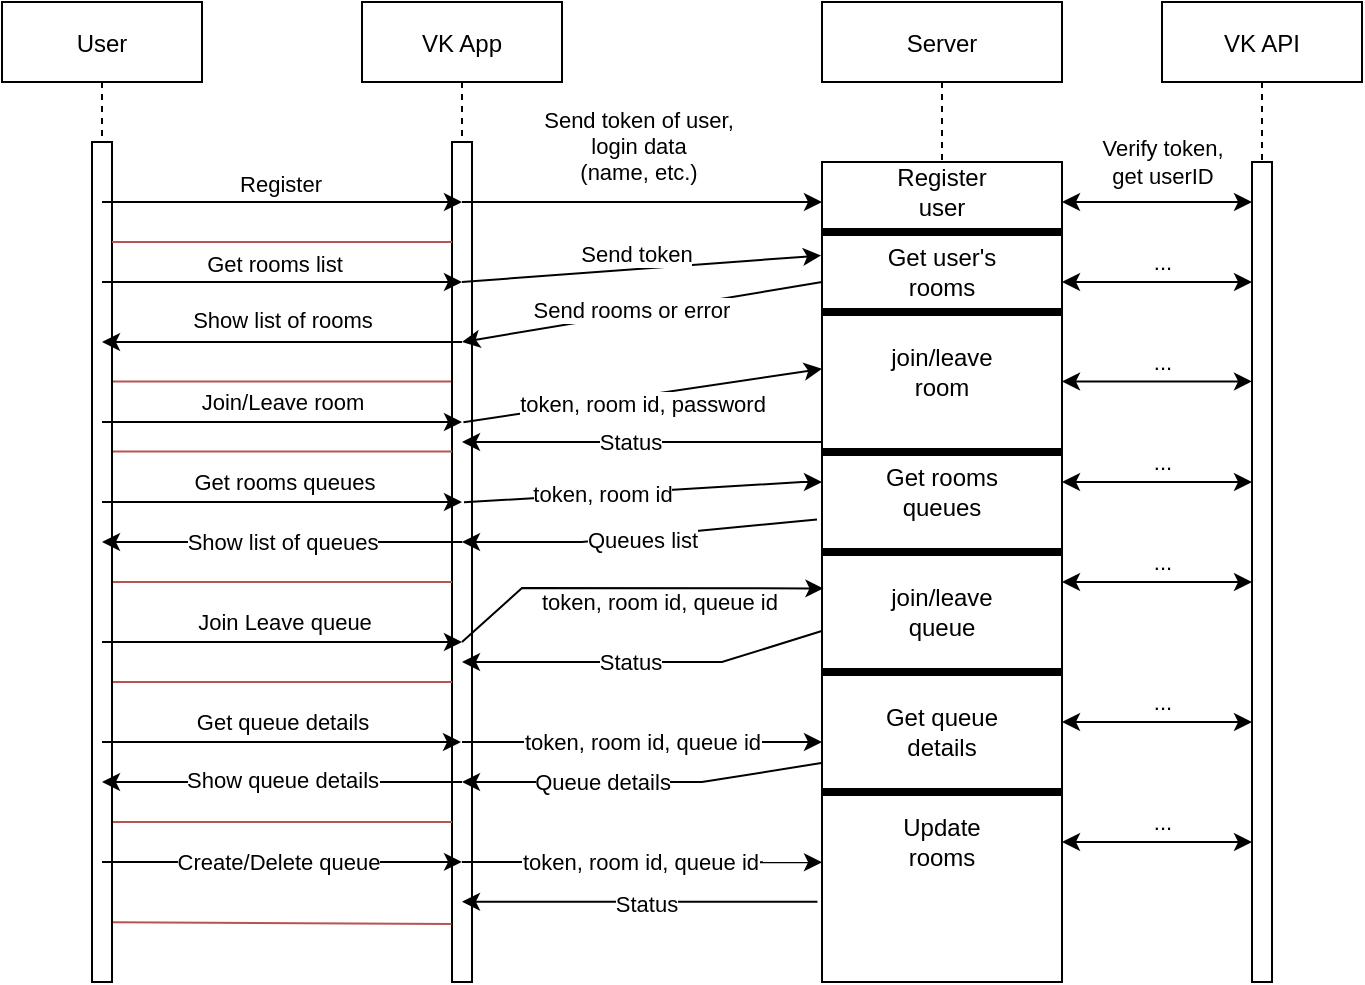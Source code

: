 <mxfile version="20.3.0" type="device"><diagram id="kgpKYQtTHZ0yAKxKKP6v" name="Page-1"><mxGraphModel dx="749" dy="545" grid="1" gridSize="10" guides="1" tooltips="1" connect="1" arrows="1" fold="1" page="1" pageScale="1" pageWidth="850" pageHeight="1100" math="0" shadow="0"><root><mxCell id="0"/><mxCell id="1" parent="0"/><mxCell id="3nuBFxr9cyL0pnOWT2aG-1" value="User" style="shape=umlLifeline;perimeter=lifelinePerimeter;container=1;collapsible=0;recursiveResize=0;rounded=0;shadow=0;strokeWidth=1;" parent="1" vertex="1"><mxGeometry x="70" y="100" width="100" height="490" as="geometry"/></mxCell><mxCell id="3nuBFxr9cyL0pnOWT2aG-2" value="" style="points=[];perimeter=orthogonalPerimeter;rounded=0;shadow=0;strokeWidth=1;" parent="3nuBFxr9cyL0pnOWT2aG-1" vertex="1"><mxGeometry x="45" y="70" width="10" height="420" as="geometry"/></mxCell><mxCell id="t8Nrj-9Epzd_I9dyjbGt-26" value="" style="endArrow=none;html=1;rounded=0;exitX=1.05;exitY=0.142;exitDx=0;exitDy=0;exitPerimeter=0;fillColor=#f8cecc;strokeColor=#b85450;" parent="3nuBFxr9cyL0pnOWT2aG-1" edge="1"><mxGeometry width="50" height="50" relative="1" as="geometry"><mxPoint x="55.5" y="189.69" as="sourcePoint"/><mxPoint x="225" y="189.69" as="targetPoint"/></mxGeometry></mxCell><mxCell id="3nuBFxr9cyL0pnOWT2aG-5" value="VK App" style="shape=umlLifeline;perimeter=lifelinePerimeter;container=1;collapsible=0;recursiveResize=0;rounded=0;shadow=0;strokeWidth=1;" parent="1" vertex="1"><mxGeometry x="250" y="100" width="100" height="490" as="geometry"/></mxCell><mxCell id="3nuBFxr9cyL0pnOWT2aG-6" value="" style="points=[];perimeter=orthogonalPerimeter;rounded=0;shadow=0;strokeWidth=1;" parent="3nuBFxr9cyL0pnOWT2aG-5" vertex="1"><mxGeometry x="45" y="70" width="10" height="420" as="geometry"/></mxCell><mxCell id="t8Nrj-9Epzd_I9dyjbGt-37" value="" style="endArrow=classic;html=1;rounded=0;" parent="3nuBFxr9cyL0pnOWT2aG-5" edge="1"><mxGeometry width="50" height="50" relative="1" as="geometry"><mxPoint x="-130" y="250" as="sourcePoint"/><mxPoint x="50" y="250" as="targetPoint"/></mxGeometry></mxCell><mxCell id="t8Nrj-9Epzd_I9dyjbGt-38" value="Get rooms queues" style="edgeLabel;html=1;align=center;verticalAlign=middle;resizable=0;points=[];" parent="t8Nrj-9Epzd_I9dyjbGt-37" vertex="1" connectable="0"><mxGeometry x="-0.118" y="-1" relative="1" as="geometry"><mxPoint x="11" y="-11" as="offset"/></mxGeometry></mxCell><mxCell id="t8Nrj-9Epzd_I9dyjbGt-46" value="" style="endArrow=none;html=1;rounded=0;exitX=1.05;exitY=0.142;exitDx=0;exitDy=0;exitPerimeter=0;fillColor=#f8cecc;strokeColor=#b85450;" parent="3nuBFxr9cyL0pnOWT2aG-5" edge="1"><mxGeometry width="50" height="50" relative="1" as="geometry"><mxPoint x="-124.5" y="224.78" as="sourcePoint"/><mxPoint x="45" y="224.78" as="targetPoint"/></mxGeometry></mxCell><mxCell id="t8Nrj-9Epzd_I9dyjbGt-48" value="" style="endArrow=classic;html=1;rounded=0;" parent="3nuBFxr9cyL0pnOWT2aG-5" edge="1"><mxGeometry width="50" height="50" relative="1" as="geometry"><mxPoint x="50.17" y="270" as="sourcePoint"/><mxPoint x="-129.997" y="270" as="targetPoint"/></mxGeometry></mxCell><mxCell id="t8Nrj-9Epzd_I9dyjbGt-49" value="Show list of queues" style="edgeLabel;html=1;align=center;verticalAlign=middle;resizable=0;points=[];" parent="t8Nrj-9Epzd_I9dyjbGt-48" vertex="1" connectable="0"><mxGeometry x="0.004" y="1" relative="1" as="geometry"><mxPoint y="-1" as="offset"/></mxGeometry></mxCell><mxCell id="t8Nrj-9Epzd_I9dyjbGt-50" value="" style="endArrow=none;html=1;rounded=0;exitX=1.05;exitY=0.142;exitDx=0;exitDy=0;exitPerimeter=0;fillColor=#f8cecc;strokeColor=#b85450;" parent="3nuBFxr9cyL0pnOWT2aG-5" edge="1"><mxGeometry width="50" height="50" relative="1" as="geometry"><mxPoint x="-124.5" y="290.0" as="sourcePoint"/><mxPoint x="45" y="290.0" as="targetPoint"/></mxGeometry></mxCell><mxCell id="t8Nrj-9Epzd_I9dyjbGt-61" value="" style="endArrow=none;html=1;rounded=0;exitX=1.05;exitY=0.142;exitDx=0;exitDy=0;exitPerimeter=0;fillColor=#f8cecc;strokeColor=#b85450;" parent="3nuBFxr9cyL0pnOWT2aG-5" edge="1"><mxGeometry width="50" height="50" relative="1" as="geometry"><mxPoint x="-124.5" y="340.0" as="sourcePoint"/><mxPoint x="45" y="340.0" as="targetPoint"/></mxGeometry></mxCell><mxCell id="t8Nrj-9Epzd_I9dyjbGt-51" value="" style="endArrow=classic;html=1;rounded=0;" parent="3nuBFxr9cyL0pnOWT2aG-5" edge="1"><mxGeometry width="50" height="50" relative="1" as="geometry"><mxPoint x="-130" y="320" as="sourcePoint"/><mxPoint x="50" y="320" as="targetPoint"/></mxGeometry></mxCell><mxCell id="t8Nrj-9Epzd_I9dyjbGt-52" value="Join Leave queue" style="edgeLabel;html=1;align=center;verticalAlign=middle;resizable=0;points=[];" parent="t8Nrj-9Epzd_I9dyjbGt-51" vertex="1" connectable="0"><mxGeometry x="-0.118" y="-1" relative="1" as="geometry"><mxPoint x="11" y="-11" as="offset"/></mxGeometry></mxCell><mxCell id="t8Nrj-9Epzd_I9dyjbGt-21" value="" style="endArrow=classic;html=1;rounded=0;" parent="3nuBFxr9cyL0pnOWT2aG-5" edge="1"><mxGeometry width="50" height="50" relative="1" as="geometry"><mxPoint x="230" y="140" as="sourcePoint"/><mxPoint x="50" y="170" as="targetPoint"/></mxGeometry></mxCell><mxCell id="t8Nrj-9Epzd_I9dyjbGt-22" value="Send rooms or error&amp;nbsp;" style="edgeLabel;html=1;align=center;verticalAlign=middle;resizable=0;points=[];" parent="t8Nrj-9Epzd_I9dyjbGt-21" vertex="1" connectable="0"><mxGeometry x="0.094" y="-1" relative="1" as="geometry"><mxPoint x="5" y="-2" as="offset"/></mxGeometry></mxCell><mxCell id="eB1X_GofcU7350Uilr40-8" value="" style="endArrow=none;html=1;rounded=0;exitX=1.05;exitY=0.142;exitDx=0;exitDy=0;exitPerimeter=0;fillColor=#f8cecc;strokeColor=#b85450;" edge="1" parent="3nuBFxr9cyL0pnOWT2aG-5"><mxGeometry width="50" height="50" relative="1" as="geometry"><mxPoint x="-124.5" y="410.0" as="sourcePoint"/><mxPoint x="45" y="410.0" as="targetPoint"/></mxGeometry></mxCell><mxCell id="t8Nrj-9Epzd_I9dyjbGt-1" value="Server" style="shape=umlLifeline;perimeter=lifelinePerimeter;container=1;collapsible=0;recursiveResize=0;rounded=0;shadow=0;strokeWidth=1;" parent="1" vertex="1"><mxGeometry x="480" y="100" width="120" height="490" as="geometry"/></mxCell><mxCell id="t8Nrj-9Epzd_I9dyjbGt-2" value="" style="points=[];perimeter=orthogonalPerimeter;rounded=0;shadow=0;strokeWidth=1;" parent="t8Nrj-9Epzd_I9dyjbGt-1" vertex="1"><mxGeometry y="80" width="120" height="410" as="geometry"/></mxCell><mxCell id="t8Nrj-9Epzd_I9dyjbGt-12" value="Register user" style="text;html=1;strokeColor=none;fillColor=none;align=center;verticalAlign=middle;whiteSpace=wrap;rounded=0;" parent="t8Nrj-9Epzd_I9dyjbGt-1" vertex="1"><mxGeometry x="30" y="80" width="60" height="30" as="geometry"/></mxCell><mxCell id="t8Nrj-9Epzd_I9dyjbGt-13" value="" style="line;strokeWidth=4;html=1;perimeter=backbonePerimeter;points=[];outlineConnect=0;" parent="t8Nrj-9Epzd_I9dyjbGt-1" vertex="1"><mxGeometry y="110" width="120" height="10" as="geometry"/></mxCell><mxCell id="t8Nrj-9Epzd_I9dyjbGt-19" value="Get user's rooms" style="text;html=1;strokeColor=none;fillColor=none;align=center;verticalAlign=middle;whiteSpace=wrap;rounded=0;" parent="t8Nrj-9Epzd_I9dyjbGt-1" vertex="1"><mxGeometry x="30" y="120" width="60" height="30" as="geometry"/></mxCell><mxCell id="t8Nrj-9Epzd_I9dyjbGt-20" value="" style="line;strokeWidth=4;html=1;perimeter=backbonePerimeter;points=[];outlineConnect=0;" parent="t8Nrj-9Epzd_I9dyjbGt-1" vertex="1"><mxGeometry y="150" width="120" height="10" as="geometry"/></mxCell><mxCell id="t8Nrj-9Epzd_I9dyjbGt-32" value="join/leave room" style="text;html=1;strokeColor=none;fillColor=none;align=center;verticalAlign=middle;whiteSpace=wrap;rounded=0;" parent="t8Nrj-9Epzd_I9dyjbGt-1" vertex="1"><mxGeometry x="30" y="170" width="60" height="30" as="geometry"/></mxCell><mxCell id="t8Nrj-9Epzd_I9dyjbGt-40" value="" style="line;strokeWidth=4;html=1;perimeter=backbonePerimeter;points=[];outlineConnect=0;" parent="t8Nrj-9Epzd_I9dyjbGt-1" vertex="1"><mxGeometry y="220" width="120" height="10" as="geometry"/></mxCell><mxCell id="t8Nrj-9Epzd_I9dyjbGt-43" value="Get rooms queues" style="text;html=1;strokeColor=none;fillColor=none;align=center;verticalAlign=middle;whiteSpace=wrap;rounded=0;" parent="t8Nrj-9Epzd_I9dyjbGt-1" vertex="1"><mxGeometry x="30" y="230" width="60" height="30" as="geometry"/></mxCell><mxCell id="t8Nrj-9Epzd_I9dyjbGt-53" value="" style="line;strokeWidth=4;html=1;perimeter=backbonePerimeter;points=[];outlineConnect=0;" parent="t8Nrj-9Epzd_I9dyjbGt-1" vertex="1"><mxGeometry y="270" width="120" height="10" as="geometry"/></mxCell><mxCell id="t8Nrj-9Epzd_I9dyjbGt-56" value="join/leave queue" style="text;html=1;strokeColor=none;fillColor=none;align=center;verticalAlign=middle;whiteSpace=wrap;rounded=0;" parent="t8Nrj-9Epzd_I9dyjbGt-1" vertex="1"><mxGeometry x="30" y="290" width="60" height="30" as="geometry"/></mxCell><mxCell id="t8Nrj-9Epzd_I9dyjbGt-60" value="" style="line;strokeWidth=4;html=1;perimeter=backbonePerimeter;points=[];outlineConnect=0;" parent="t8Nrj-9Epzd_I9dyjbGt-1" vertex="1"><mxGeometry y="330" width="120" height="10" as="geometry"/></mxCell><mxCell id="eB1X_GofcU7350Uilr40-1" value="Get queue details" style="text;html=1;strokeColor=none;fillColor=none;align=center;verticalAlign=middle;whiteSpace=wrap;rounded=0;" vertex="1" parent="t8Nrj-9Epzd_I9dyjbGt-1"><mxGeometry x="30" y="350" width="60" height="30" as="geometry"/></mxCell><mxCell id="eB1X_GofcU7350Uilr40-7" value="" style="line;strokeWidth=4;html=1;perimeter=backbonePerimeter;points=[];outlineConnect=0;" vertex="1" parent="t8Nrj-9Epzd_I9dyjbGt-1"><mxGeometry y="390" width="120" height="10" as="geometry"/></mxCell><mxCell id="eB1X_GofcU7350Uilr40-13" value="Update rooms" style="text;html=1;strokeColor=none;fillColor=none;align=center;verticalAlign=middle;whiteSpace=wrap;rounded=0;" vertex="1" parent="t8Nrj-9Epzd_I9dyjbGt-1"><mxGeometry x="30" y="400" width="60" height="40" as="geometry"/></mxCell><mxCell id="t8Nrj-9Epzd_I9dyjbGt-3" value="" style="endArrow=classic;html=1;rounded=0;" parent="1" edge="1"><mxGeometry width="50" height="50" relative="1" as="geometry"><mxPoint x="120" y="200" as="sourcePoint"/><mxPoint x="300" y="200" as="targetPoint"/></mxGeometry></mxCell><mxCell id="t8Nrj-9Epzd_I9dyjbGt-4" value="Register" style="edgeLabel;html=1;align=center;verticalAlign=middle;resizable=0;points=[];" parent="t8Nrj-9Epzd_I9dyjbGt-3" vertex="1" connectable="0"><mxGeometry x="-0.128" y="-3" relative="1" as="geometry"><mxPoint x="10" y="-12" as="offset"/></mxGeometry></mxCell><mxCell id="t8Nrj-9Epzd_I9dyjbGt-5" value="" style="endArrow=classic;html=1;rounded=0;" parent="1" edge="1"><mxGeometry width="50" height="50" relative="1" as="geometry"><mxPoint x="300" y="200" as="sourcePoint"/><mxPoint x="480" y="200" as="targetPoint"/></mxGeometry></mxCell><mxCell id="t8Nrj-9Epzd_I9dyjbGt-6" value="Send token of user, &lt;br&gt;login data&lt;br&gt;(name, etc.)" style="edgeLabel;html=1;align=center;verticalAlign=middle;resizable=0;points=[];" parent="t8Nrj-9Epzd_I9dyjbGt-5" vertex="1" connectable="0"><mxGeometry x="-0.138" y="-1" relative="1" as="geometry"><mxPoint x="10" y="-29" as="offset"/></mxGeometry></mxCell><mxCell id="t8Nrj-9Epzd_I9dyjbGt-7" value="VK API" style="shape=umlLifeline;perimeter=lifelinePerimeter;container=1;collapsible=0;recursiveResize=0;rounded=0;shadow=0;strokeWidth=1;" parent="1" vertex="1"><mxGeometry x="650" y="100" width="100" height="490" as="geometry"/></mxCell><mxCell id="t8Nrj-9Epzd_I9dyjbGt-8" value="" style="points=[];perimeter=orthogonalPerimeter;rounded=0;shadow=0;strokeWidth=1;" parent="t8Nrj-9Epzd_I9dyjbGt-7" vertex="1"><mxGeometry x="45" y="80" width="10" height="410" as="geometry"/></mxCell><mxCell id="t8Nrj-9Epzd_I9dyjbGt-9" value="Verify token,&lt;br&gt;get userID" style="endArrow=classic;startArrow=classic;html=1;rounded=0;" parent="1" target="t8Nrj-9Epzd_I9dyjbGt-8" edge="1"><mxGeometry x="0.053" y="20" width="50" height="50" relative="1" as="geometry"><mxPoint x="600" y="200" as="sourcePoint"/><mxPoint x="690" y="200" as="targetPoint"/><Array as="points"><mxPoint x="660" y="200"/></Array><mxPoint as="offset"/></mxGeometry></mxCell><mxCell id="t8Nrj-9Epzd_I9dyjbGt-14" value="" style="endArrow=classic;html=1;rounded=0;" parent="1" source="3nuBFxr9cyL0pnOWT2aG-1" edge="1"><mxGeometry width="50" height="50" relative="1" as="geometry"><mxPoint x="130" y="240" as="sourcePoint"/><mxPoint x="300" y="240" as="targetPoint"/></mxGeometry></mxCell><mxCell id="t8Nrj-9Epzd_I9dyjbGt-15" value="Get rooms list" style="edgeLabel;html=1;align=center;verticalAlign=middle;resizable=0;points=[];" parent="t8Nrj-9Epzd_I9dyjbGt-14" vertex="1" connectable="0"><mxGeometry x="-0.05" relative="1" as="geometry"><mxPoint y="-9" as="offset"/></mxGeometry></mxCell><mxCell id="t8Nrj-9Epzd_I9dyjbGt-16" value="" style="endArrow=classic;html=1;rounded=0;entryX=-0.004;entryY=0.114;entryDx=0;entryDy=0;entryPerimeter=0;" parent="1" target="t8Nrj-9Epzd_I9dyjbGt-2" edge="1"><mxGeometry width="50" height="50" relative="1" as="geometry"><mxPoint x="300" y="240" as="sourcePoint"/><mxPoint x="430" y="280" as="targetPoint"/></mxGeometry></mxCell><mxCell id="t8Nrj-9Epzd_I9dyjbGt-17" value="Send token" style="edgeLabel;html=1;align=center;verticalAlign=middle;resizable=0;points=[];" parent="t8Nrj-9Epzd_I9dyjbGt-16" vertex="1" connectable="0"><mxGeometry x="-0.282" y="-1" relative="1" as="geometry"><mxPoint x="22" y="-10" as="offset"/></mxGeometry></mxCell><mxCell id="t8Nrj-9Epzd_I9dyjbGt-18" value="..." style="endArrow=classic;startArrow=classic;html=1;rounded=0;" parent="1" edge="1"><mxGeometry x="0.053" y="10" width="50" height="50" relative="1" as="geometry"><mxPoint x="600" y="240" as="sourcePoint"/><mxPoint x="695" y="240" as="targetPoint"/><Array as="points"><mxPoint x="660" y="240"/></Array><mxPoint as="offset"/></mxGeometry></mxCell><mxCell id="t8Nrj-9Epzd_I9dyjbGt-23" value="" style="endArrow=classic;html=1;rounded=0;" parent="1" target="3nuBFxr9cyL0pnOWT2aG-1" edge="1"><mxGeometry width="50" height="50" relative="1" as="geometry"><mxPoint x="300" y="270" as="sourcePoint"/><mxPoint x="350" y="260" as="targetPoint"/></mxGeometry></mxCell><mxCell id="t8Nrj-9Epzd_I9dyjbGt-24" value="Show list of rooms" style="edgeLabel;html=1;align=center;verticalAlign=middle;resizable=0;points=[];" parent="t8Nrj-9Epzd_I9dyjbGt-23" vertex="1" connectable="0"><mxGeometry x="0.004" y="1" relative="1" as="geometry"><mxPoint y="-12" as="offset"/></mxGeometry></mxCell><mxCell id="t8Nrj-9Epzd_I9dyjbGt-25" value="" style="endArrow=none;html=1;rounded=0;exitX=1.002;exitY=0.119;exitDx=0;exitDy=0;exitPerimeter=0;fillColor=#f8cecc;strokeColor=#b85450;" parent="1" source="3nuBFxr9cyL0pnOWT2aG-2" target="3nuBFxr9cyL0pnOWT2aG-6" edge="1"><mxGeometry width="50" height="50" relative="1" as="geometry"><mxPoint x="250" y="380" as="sourcePoint"/><mxPoint x="300" y="330" as="targetPoint"/><Array as="points"><mxPoint x="150" y="220"/><mxPoint x="170" y="220"/></Array></mxGeometry></mxCell><mxCell id="t8Nrj-9Epzd_I9dyjbGt-28" value="" style="endArrow=classic;html=1;rounded=0;" parent="1" source="3nuBFxr9cyL0pnOWT2aG-1" edge="1"><mxGeometry width="50" height="50" relative="1" as="geometry"><mxPoint x="340" y="340" as="sourcePoint"/><mxPoint x="300" y="310" as="targetPoint"/><Array as="points"><mxPoint x="220" y="310"/><mxPoint x="230" y="310"/></Array></mxGeometry></mxCell><mxCell id="t8Nrj-9Epzd_I9dyjbGt-29" value="Join/Leave room" style="edgeLabel;html=1;align=center;verticalAlign=middle;resizable=0;points=[];" parent="t8Nrj-9Epzd_I9dyjbGt-28" vertex="1" connectable="0"><mxGeometry x="-0.004" y="2" relative="1" as="geometry"><mxPoint y="-8" as="offset"/></mxGeometry></mxCell><mxCell id="t8Nrj-9Epzd_I9dyjbGt-30" value="" style="endArrow=classic;html=1;rounded=0;exitX=0.5;exitY=0.452;exitDx=0;exitDy=0;exitPerimeter=0;entryX=-0.006;entryY=0.383;entryDx=0;entryDy=0;entryPerimeter=0;" parent="1" edge="1"><mxGeometry width="50" height="50" relative="1" as="geometry"><mxPoint x="300.72" y="310.12" as="sourcePoint"/><mxPoint x="480" y="283.41" as="targetPoint"/></mxGeometry></mxCell><mxCell id="t8Nrj-9Epzd_I9dyjbGt-33" value="token, room id, password" style="edgeLabel;html=1;align=center;verticalAlign=middle;resizable=0;points=[];" parent="t8Nrj-9Epzd_I9dyjbGt-30" vertex="1" connectable="0"><mxGeometry x="-0.138" y="-2" relative="1" as="geometry"><mxPoint x="12" as="offset"/></mxGeometry></mxCell><mxCell id="t8Nrj-9Epzd_I9dyjbGt-34" value="..." style="endArrow=classic;startArrow=classic;html=1;rounded=0;" parent="1" edge="1"><mxGeometry x="0.053" y="10" width="50" height="50" relative="1" as="geometry"><mxPoint x="600" y="289.71" as="sourcePoint"/><mxPoint x="695" y="289.71" as="targetPoint"/><Array as="points"><mxPoint x="660" y="289.71"/></Array><mxPoint as="offset"/></mxGeometry></mxCell><mxCell id="t8Nrj-9Epzd_I9dyjbGt-35" value="" style="endArrow=classic;html=1;rounded=0;" parent="1" edge="1"><mxGeometry width="50" height="50" relative="1" as="geometry"><mxPoint x="480" y="320" as="sourcePoint"/><mxPoint x="300" y="320" as="targetPoint"/></mxGeometry></mxCell><mxCell id="t8Nrj-9Epzd_I9dyjbGt-36" value="Status" style="edgeLabel;html=1;align=center;verticalAlign=middle;resizable=0;points=[];" parent="t8Nrj-9Epzd_I9dyjbGt-35" vertex="1" connectable="0"><mxGeometry x="0.073" relative="1" as="geometry"><mxPoint as="offset"/></mxGeometry></mxCell><mxCell id="t8Nrj-9Epzd_I9dyjbGt-44" value="..." style="endArrow=classic;startArrow=classic;html=1;rounded=0;" parent="1" edge="1"><mxGeometry x="0.053" y="10" width="50" height="50" relative="1" as="geometry"><mxPoint x="600" y="340.0" as="sourcePoint"/><mxPoint x="695" y="340.0" as="targetPoint"/><Array as="points"><mxPoint x="660" y="340"/></Array><mxPoint as="offset"/></mxGeometry></mxCell><mxCell id="t8Nrj-9Epzd_I9dyjbGt-45" value="" style="endArrow=classic;html=1;rounded=0;exitX=-0.021;exitY=0.436;exitDx=0;exitDy=0;exitPerimeter=0;" parent="1" source="t8Nrj-9Epzd_I9dyjbGt-2" target="3nuBFxr9cyL0pnOWT2aG-5" edge="1"><mxGeometry width="50" height="50" relative="1" as="geometry"><mxPoint x="290" y="340" as="sourcePoint"/><mxPoint x="340" y="290" as="targetPoint"/><Array as="points"><mxPoint x="360" y="370"/></Array></mxGeometry></mxCell><mxCell id="t8Nrj-9Epzd_I9dyjbGt-47" value="Queues list" style="edgeLabel;html=1;align=center;verticalAlign=middle;resizable=0;points=[];" parent="t8Nrj-9Epzd_I9dyjbGt-45" vertex="1" connectable="0"><mxGeometry x="0.103" y="-3" relative="1" as="geometry"><mxPoint x="10" y="4" as="offset"/></mxGeometry></mxCell><mxCell id="t8Nrj-9Epzd_I9dyjbGt-41" value="" style="endArrow=classic;html=1;rounded=0;exitX=0.6;exitY=0.429;exitDx=0;exitDy=0;exitPerimeter=0;" parent="1" source="3nuBFxr9cyL0pnOWT2aG-6" target="t8Nrj-9Epzd_I9dyjbGt-2" edge="1"><mxGeometry width="50" height="50" relative="1" as="geometry"><mxPoint x="301" y="340" as="sourcePoint"/><mxPoint x="480" y="311.65" as="targetPoint"/><Array as="points"><mxPoint x="470" y="340"/></Array></mxGeometry></mxCell><mxCell id="t8Nrj-9Epzd_I9dyjbGt-42" value="token, room id" style="edgeLabel;html=1;align=center;verticalAlign=middle;resizable=0;points=[];" parent="t8Nrj-9Epzd_I9dyjbGt-41" vertex="1" connectable="0"><mxGeometry x="-0.138" y="-2" relative="1" as="geometry"><mxPoint x="-9" y="-2" as="offset"/></mxGeometry></mxCell><mxCell id="t8Nrj-9Epzd_I9dyjbGt-54" value="" style="endArrow=classic;html=1;rounded=0;entryX=0.006;entryY=0.52;entryDx=0;entryDy=0;entryPerimeter=0;" parent="1" target="t8Nrj-9Epzd_I9dyjbGt-2" edge="1"><mxGeometry width="50" height="50" relative="1" as="geometry"><mxPoint x="300" y="420" as="sourcePoint"/><mxPoint x="400" y="300" as="targetPoint"/><Array as="points"><mxPoint x="330" y="393"/></Array></mxGeometry></mxCell><mxCell id="t8Nrj-9Epzd_I9dyjbGt-55" value="token, room id, queue id&amp;nbsp;" style="edgeLabel;html=1;align=center;verticalAlign=middle;resizable=0;points=[];" parent="1" vertex="1" connectable="0"><mxGeometry x="400.003" y="399.997" as="geometry"/></mxCell><mxCell id="t8Nrj-9Epzd_I9dyjbGt-57" value="..." style="endArrow=classic;startArrow=classic;html=1;rounded=0;" parent="1" edge="1"><mxGeometry x="0.053" y="10" width="50" height="50" relative="1" as="geometry"><mxPoint x="600" y="390" as="sourcePoint"/><mxPoint x="695" y="390" as="targetPoint"/><Array as="points"><mxPoint x="660" y="390"/></Array><mxPoint as="offset"/></mxGeometry></mxCell><mxCell id="t8Nrj-9Epzd_I9dyjbGt-58" value="" style="endArrow=classic;html=1;rounded=0;exitX=-0.001;exitY=0.572;exitDx=0;exitDy=0;exitPerimeter=0;" parent="1" source="t8Nrj-9Epzd_I9dyjbGt-2" edge="1"><mxGeometry width="50" height="50" relative="1" as="geometry"><mxPoint x="480" y="430" as="sourcePoint"/><mxPoint x="300" y="430" as="targetPoint"/><Array as="points"><mxPoint x="430" y="430"/></Array></mxGeometry></mxCell><mxCell id="t8Nrj-9Epzd_I9dyjbGt-59" value="Status" style="edgeLabel;html=1;align=center;verticalAlign=middle;resizable=0;points=[];" parent="t8Nrj-9Epzd_I9dyjbGt-58" vertex="1" connectable="0"><mxGeometry x="0.073" relative="1" as="geometry"><mxPoint as="offset"/></mxGeometry></mxCell><mxCell id="t8Nrj-9Epzd_I9dyjbGt-62" value="" style="endArrow=classic;html=1;rounded=0;" parent="1" source="3nuBFxr9cyL0pnOWT2aG-1" target="3nuBFxr9cyL0pnOWT2aG-5" edge="1"><mxGeometry width="50" height="50" relative="1" as="geometry"><mxPoint x="170" y="510" as="sourcePoint"/><mxPoint x="220" y="460" as="targetPoint"/><Array as="points"><mxPoint x="280" y="470"/></Array></mxGeometry></mxCell><mxCell id="t8Nrj-9Epzd_I9dyjbGt-63" value="Get queue details" style="edgeLabel;html=1;align=center;verticalAlign=middle;resizable=0;points=[];" parent="t8Nrj-9Epzd_I9dyjbGt-62" vertex="1" connectable="0"><mxGeometry x="-0.006" y="1" relative="1" as="geometry"><mxPoint x="1" y="-9" as="offset"/></mxGeometry></mxCell><mxCell id="t8Nrj-9Epzd_I9dyjbGt-68" value="token, room id, queue id" style="endArrow=classic;html=1;rounded=0;" parent="1" edge="1"><mxGeometry width="50" height="50" relative="1" as="geometry"><mxPoint x="300" y="470" as="sourcePoint"/><mxPoint x="480" y="470" as="targetPoint"/></mxGeometry></mxCell><mxCell id="eB1X_GofcU7350Uilr40-2" value="..." style="endArrow=classic;startArrow=classic;html=1;rounded=0;" edge="1" parent="1"><mxGeometry x="0.053" y="10" width="50" height="50" relative="1" as="geometry"><mxPoint x="600" y="460" as="sourcePoint"/><mxPoint x="695" y="460" as="targetPoint"/><Array as="points"><mxPoint x="660" y="460"/></Array><mxPoint as="offset"/></mxGeometry></mxCell><mxCell id="eB1X_GofcU7350Uilr40-3" value="" style="endArrow=classic;html=1;rounded=0;exitX=-0.003;exitY=0.733;exitDx=0;exitDy=0;exitPerimeter=0;" edge="1" parent="1" source="t8Nrj-9Epzd_I9dyjbGt-2" target="3nuBFxr9cyL0pnOWT2aG-5"><mxGeometry width="50" height="50" relative="1" as="geometry"><mxPoint x="360" y="470" as="sourcePoint"/><mxPoint x="410" y="420" as="targetPoint"/><Array as="points"><mxPoint x="420" y="490"/><mxPoint x="330" y="490"/></Array></mxGeometry></mxCell><mxCell id="eB1X_GofcU7350Uilr40-4" value="Queue details" style="edgeLabel;html=1;align=center;verticalAlign=middle;resizable=0;points=[];" vertex="1" connectable="0" parent="eB1X_GofcU7350Uilr40-3"><mxGeometry x="0.026" relative="1" as="geometry"><mxPoint x="-18" as="offset"/></mxGeometry></mxCell><mxCell id="eB1X_GofcU7350Uilr40-5" value="" style="endArrow=classic;html=1;rounded=0;" edge="1" parent="1" target="3nuBFxr9cyL0pnOWT2aG-1"><mxGeometry width="50" height="50" relative="1" as="geometry"><mxPoint x="300" y="490" as="sourcePoint"/><mxPoint x="470" y="340" as="targetPoint"/></mxGeometry></mxCell><mxCell id="eB1X_GofcU7350Uilr40-6" value="Show queue details" style="edgeLabel;html=1;align=center;verticalAlign=middle;resizable=0;points=[];" vertex="1" connectable="0" parent="eB1X_GofcU7350Uilr40-5"><mxGeometry x="0.138" y="-1" relative="1" as="geometry"><mxPoint x="12" as="offset"/></mxGeometry></mxCell><mxCell id="eB1X_GofcU7350Uilr40-9" value="" style="endArrow=classic;html=1;rounded=0;entryX=0.5;entryY=0.857;entryDx=0;entryDy=0;entryPerimeter=0;" edge="1" parent="1" source="3nuBFxr9cyL0pnOWT2aG-1" target="3nuBFxr9cyL0pnOWT2aG-6"><mxGeometry width="50" height="50" relative="1" as="geometry"><mxPoint x="390" y="420" as="sourcePoint"/><mxPoint x="440" y="370" as="targetPoint"/></mxGeometry></mxCell><mxCell id="eB1X_GofcU7350Uilr40-11" value="Create/Delete queue" style="edgeLabel;html=1;align=center;verticalAlign=middle;resizable=0;points=[];" vertex="1" connectable="0" parent="eB1X_GofcU7350Uilr40-9"><mxGeometry x="-0.022" relative="1" as="geometry"><mxPoint as="offset"/></mxGeometry></mxCell><mxCell id="eB1X_GofcU7350Uilr40-12" value="" style="endArrow=classic;html=1;rounded=0;exitX=0.5;exitY=0.857;exitDx=0;exitDy=0;exitPerimeter=0;entryX=0;entryY=0.854;entryDx=0;entryDy=0;entryPerimeter=0;" edge="1" parent="1" source="3nuBFxr9cyL0pnOWT2aG-6" target="t8Nrj-9Epzd_I9dyjbGt-2"><mxGeometry width="50" height="50" relative="1" as="geometry"><mxPoint x="330" y="490" as="sourcePoint"/><mxPoint x="380" y="440" as="targetPoint"/></mxGeometry></mxCell><mxCell id="eB1X_GofcU7350Uilr40-14" value="token, room id, queue id" style="edgeLabel;html=1;align=center;verticalAlign=middle;resizable=0;points=[];" vertex="1" connectable="0" parent="eB1X_GofcU7350Uilr40-12"><mxGeometry x="-0.187" y="-2" relative="1" as="geometry"><mxPoint x="16" y="-2" as="offset"/></mxGeometry></mxCell><mxCell id="eB1X_GofcU7350Uilr40-15" value="..." style="endArrow=classic;startArrow=classic;html=1;rounded=0;" edge="1" parent="1"><mxGeometry x="0.053" y="10" width="50" height="50" relative="1" as="geometry"><mxPoint x="600" y="520.0" as="sourcePoint"/><mxPoint x="695" y="520.0" as="targetPoint"/><Array as="points"><mxPoint x="660" y="520"/></Array><mxPoint as="offset"/></mxGeometry></mxCell><mxCell id="eB1X_GofcU7350Uilr40-16" value="" style="endArrow=classic;html=1;rounded=0;exitX=-0.019;exitY=0.902;exitDx=0;exitDy=0;exitPerimeter=0;" edge="1" parent="1" source="t8Nrj-9Epzd_I9dyjbGt-2" target="3nuBFxr9cyL0pnOWT2aG-5"><mxGeometry width="50" height="50" relative="1" as="geometry"><mxPoint x="400" y="470" as="sourcePoint"/><mxPoint x="450" y="420" as="targetPoint"/></mxGeometry></mxCell><mxCell id="eB1X_GofcU7350Uilr40-17" value="Status" style="edgeLabel;html=1;align=center;verticalAlign=middle;resizable=0;points=[];" vertex="1" connectable="0" parent="eB1X_GofcU7350Uilr40-16"><mxGeometry x="-0.038" y="1" relative="1" as="geometry"><mxPoint as="offset"/></mxGeometry></mxCell><mxCell id="eB1X_GofcU7350Uilr40-18" value="" style="endArrow=none;html=1;rounded=0;fillColor=#f8cecc;strokeColor=#b85450;entryX=-0.025;entryY=0.931;entryDx=0;entryDy=0;entryPerimeter=0;exitX=1.051;exitY=0.929;exitDx=0;exitDy=0;exitPerimeter=0;" edge="1" parent="1" source="3nuBFxr9cyL0pnOWT2aG-2" target="3nuBFxr9cyL0pnOWT2aG-6"><mxGeometry width="50" height="50" relative="1" as="geometry"><mxPoint x="130" y="560" as="sourcePoint"/><mxPoint x="289.5" y="560.0" as="targetPoint"/></mxGeometry></mxCell></root></mxGraphModel></diagram></mxfile>